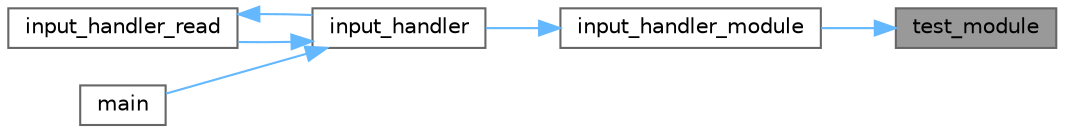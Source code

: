 digraph "test_module"
{
 // LATEX_PDF_SIZE
  bgcolor="transparent";
  edge [fontname=Helvetica,fontsize=10,labelfontname=Helvetica,labelfontsize=10];
  node [fontname=Helvetica,fontsize=10,shape=box,height=0.2,width=0.4];
  rankdir="RL";
  Node1 [id="Node000001",label="test_module",height=0.2,width=0.4,color="gray40", fillcolor="grey60", style="filled", fontcolor="black",tooltip=" "];
  Node1 -> Node2 [id="edge6_Node000001_Node000002",dir="back",color="steelblue1",style="solid",tooltip=" "];
  Node2 [id="Node000002",label="input_handler_module",height=0.2,width=0.4,color="grey40", fillcolor="white", style="filled",URL="$nharamkor__vs_8cpp.html#a28f543ce27108ae4de42d9991865237e",tooltip=" "];
  Node2 -> Node3 [id="edge7_Node000002_Node000003",dir="back",color="steelblue1",style="solid",tooltip=" "];
  Node3 [id="Node000003",label="input_handler",height=0.2,width=0.4,color="grey40", fillcolor="white", style="filled",URL="$nharamkor__vs_8cpp.html#ab44d8e6ed4c39cb1c0cf792429db848e",tooltip=" "];
  Node3 -> Node4 [id="edge8_Node000003_Node000004",dir="back",color="steelblue1",style="solid",tooltip=" "];
  Node4 [id="Node000004",label="input_handler_read",height=0.2,width=0.4,color="grey40", fillcolor="white", style="filled",URL="$nharamkor__vs_8cpp.html#ab7c916fb6815401293901bf9e02feb5d",tooltip=" "];
  Node4 -> Node3 [id="edge9_Node000004_Node000003",dir="back",color="steelblue1",style="solid",tooltip=" "];
  Node3 -> Node5 [id="edge10_Node000003_Node000005",dir="back",color="steelblue1",style="solid",tooltip=" "];
  Node5 [id="Node000005",label="main",height=0.2,width=0.4,color="grey40", fillcolor="white", style="filled",URL="$nharamkor__vs_8cpp.html#ae66f6b31b5ad750f1fe042a706a4e3d4",tooltip=" "];
}
